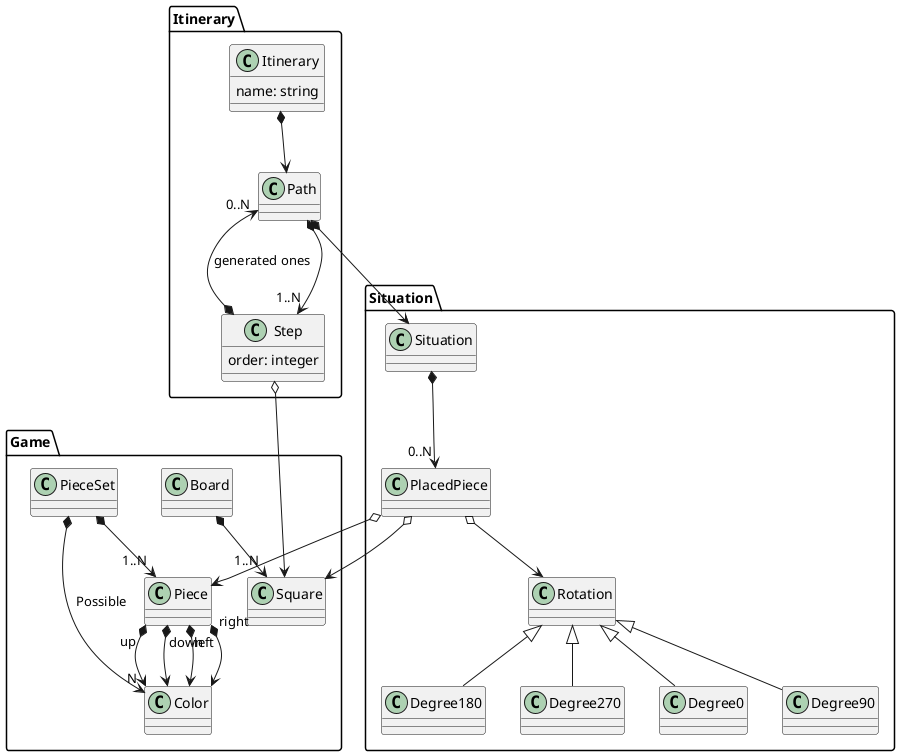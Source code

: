 @startuml
package Game{
    class Board
    class Square
    class PieceSet
    class Piece
    class Color

    Board *--> "1..N" Square
    PieceSet *--> "N" Color: Possible
    Piece "up" *--> Color
    Piece "down" *--> Color
    Piece "left" *--> Color
    Piece "right" *--> Color
    PieceSet *--> "1..N" Piece
}
package Situation {
    class Situation
    class PlacedPiece
    class Rotation

    PlacedPiece o--> Rotation
    Situation *--> "0..N" PlacedPiece
    Rotation <|-- Degree0
    Rotation <|-- Degree90
    Rotation <|-- Degree180
    Rotation <|-- Degree270
}
package Itinerary {
    class Itinerary {
        name: string
    }
    class Path
    class Step {
        order: integer
    }

    Path *--> "1..N" Step
    Itinerary *--> Path
    Step *--> "0..N" Path : "generated ones"
}
Path *--> Situation.Situation
PlacedPiece o--> Square
PlacedPiece o--> Piece
Step o--> Square
@enduml